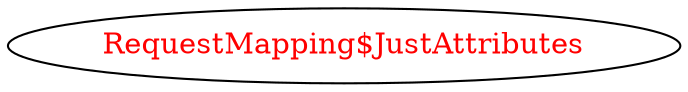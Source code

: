 digraph dependencyGraph {
 concentrate=true;
 ranksep="2.0";
 rankdir="LR"; 
 splines="ortho";
"RequestMapping$JustAttributes" [fontcolor="red"];
}